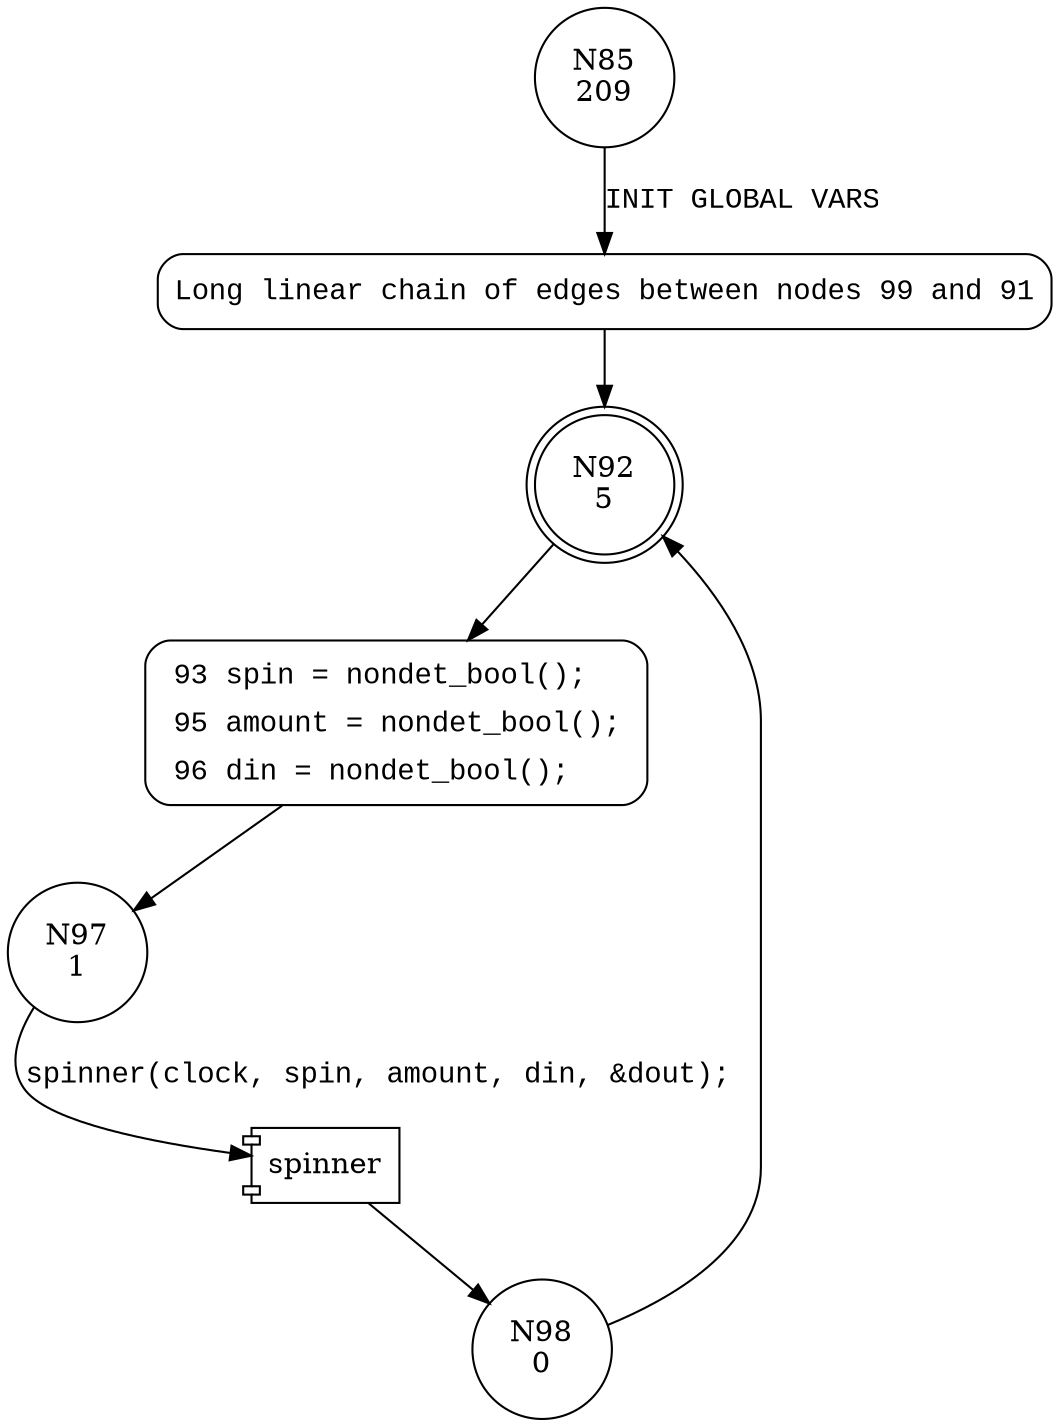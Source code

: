 digraph main {
85 [shape="circle" label="N85\n209"]
99 [shape="circle" label="N99\n208"]
92 [shape="doublecircle" label="N92\n5"]
93 [shape="circle" label="N93\n4"]
97 [shape="circle" label="N97\n1"]
98 [shape="circle" label="N98\n0"]
99 [style="filled,bold" penwidth="1" fillcolor="white" fontname="Courier New" shape="Mrecord" label="Long linear chain of edges between nodes 99 and 91"]
99 -> 92[label=""]
93 [style="filled,bold" penwidth="1" fillcolor="white" fontname="Courier New" shape="Mrecord" label=<<table border="0" cellborder="0" cellpadding="3" bgcolor="white"><tr><td align="right">93</td><td align="left">spin = nondet_bool();</td></tr><tr><td align="right">95</td><td align="left">amount = nondet_bool();</td></tr><tr><td align="right">96</td><td align="left">din = nondet_bool();</td></tr></table>>]
93 -> 97[label=""]
85 -> 99 [label="INIT GLOBAL VARS" fontname="Courier New"]
92 -> 93 [label="" fontname="Courier New"]
100001 [shape="component" label="spinner"]
97 -> 100001 [label="spinner(clock, spin, amount, din, &dout);" fontname="Courier New"]
100001 -> 98 [label="" fontname="Courier New"]
98 -> 92 [label="" fontname="Courier New"]
}